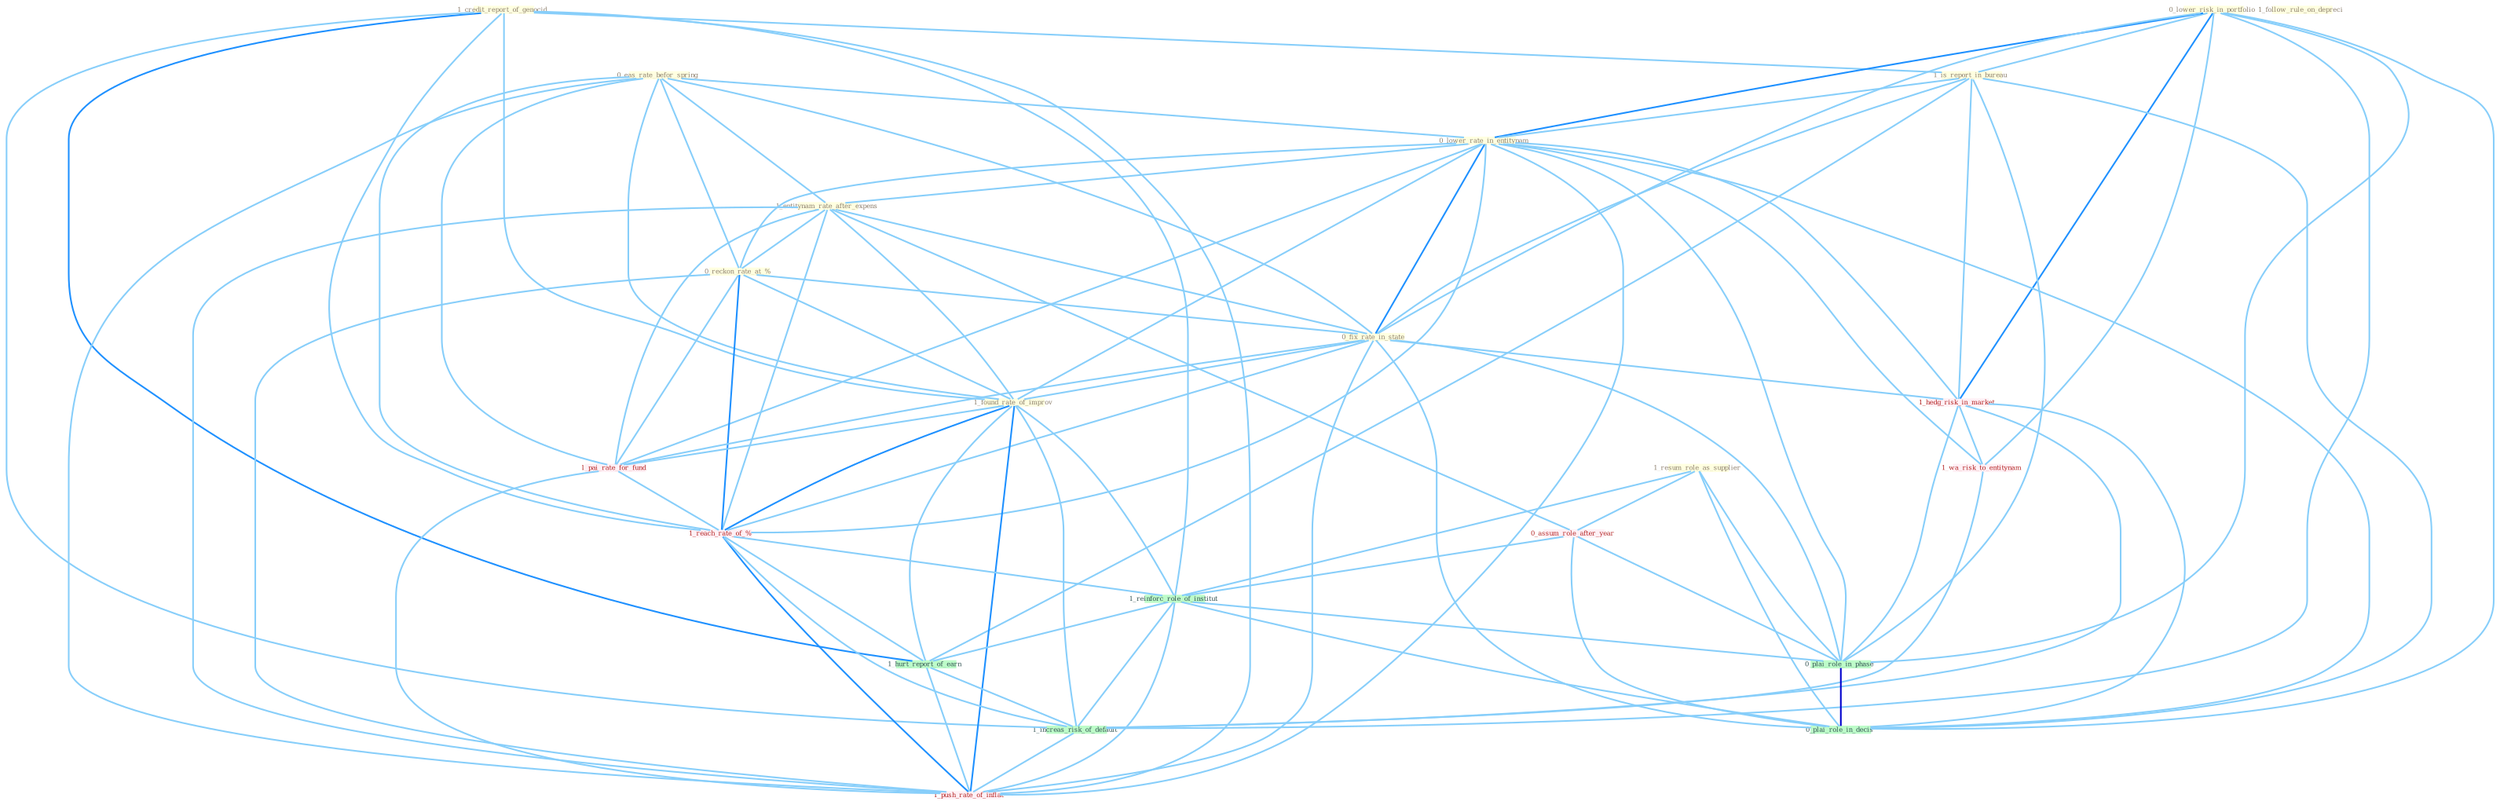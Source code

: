 Graph G{ 
    node
    [shape=polygon,style=filled,width=.5,height=.06,color="#BDFCC9",fixedsize=true,fontsize=4,
    fontcolor="#2f4f4f"];
    {node
    [color="#ffffe0", fontcolor="#8b7d6b"] "1_credit_report_of_genocid " "0_eas_rate_befor_spring " "0_lower_risk_in_portfolio " "1_is_report_in_bureau " "0_lower_rate_in_entitynam " "1_resum_role_as_supplier " "1_entitynam_rate_after_expens " "0_reckon_rate_at_% " "0_fix_rate_in_state " "1_found_rate_of_improv " "1_follow_rule_on_depreci "}
{node [color="#fff0f5", fontcolor="#b22222"] "0_assum_role_after_year " "1_hedg_risk_in_market " "1_pai_rate_for_fund " "1_reach_rate_of_% " "1_wa_risk_to_entitynam " "1_push_rate_of_inflat "}
edge [color="#B0E2FF"];

	"1_credit_report_of_genocid " -- "1_is_report_in_bureau " [w="1", color="#87cefa" ];
	"1_credit_report_of_genocid " -- "1_found_rate_of_improv " [w="1", color="#87cefa" ];
	"1_credit_report_of_genocid " -- "1_reach_rate_of_% " [w="1", color="#87cefa" ];
	"1_credit_report_of_genocid " -- "1_reinforc_role_of_institut " [w="1", color="#87cefa" ];
	"1_credit_report_of_genocid " -- "1_hurt_report_of_earn " [w="2", color="#1e90ff" , len=0.8];
	"1_credit_report_of_genocid " -- "1_increas_risk_of_default " [w="1", color="#87cefa" ];
	"1_credit_report_of_genocid " -- "1_push_rate_of_inflat " [w="1", color="#87cefa" ];
	"0_eas_rate_befor_spring " -- "0_lower_rate_in_entitynam " [w="1", color="#87cefa" ];
	"0_eas_rate_befor_spring " -- "1_entitynam_rate_after_expens " [w="1", color="#87cefa" ];
	"0_eas_rate_befor_spring " -- "0_reckon_rate_at_% " [w="1", color="#87cefa" ];
	"0_eas_rate_befor_spring " -- "0_fix_rate_in_state " [w="1", color="#87cefa" ];
	"0_eas_rate_befor_spring " -- "1_found_rate_of_improv " [w="1", color="#87cefa" ];
	"0_eas_rate_befor_spring " -- "1_pai_rate_for_fund " [w="1", color="#87cefa" ];
	"0_eas_rate_befor_spring " -- "1_reach_rate_of_% " [w="1", color="#87cefa" ];
	"0_eas_rate_befor_spring " -- "1_push_rate_of_inflat " [w="1", color="#87cefa" ];
	"0_lower_risk_in_portfolio " -- "1_is_report_in_bureau " [w="1", color="#87cefa" ];
	"0_lower_risk_in_portfolio " -- "0_lower_rate_in_entitynam " [w="2", color="#1e90ff" , len=0.8];
	"0_lower_risk_in_portfolio " -- "0_fix_rate_in_state " [w="1", color="#87cefa" ];
	"0_lower_risk_in_portfolio " -- "1_hedg_risk_in_market " [w="2", color="#1e90ff" , len=0.8];
	"0_lower_risk_in_portfolio " -- "1_wa_risk_to_entitynam " [w="1", color="#87cefa" ];
	"0_lower_risk_in_portfolio " -- "0_plai_role_in_phase " [w="1", color="#87cefa" ];
	"0_lower_risk_in_portfolio " -- "1_increas_risk_of_default " [w="1", color="#87cefa" ];
	"0_lower_risk_in_portfolio " -- "0_plai_role_in_decis " [w="1", color="#87cefa" ];
	"1_is_report_in_bureau " -- "0_lower_rate_in_entitynam " [w="1", color="#87cefa" ];
	"1_is_report_in_bureau " -- "0_fix_rate_in_state " [w="1", color="#87cefa" ];
	"1_is_report_in_bureau " -- "1_hedg_risk_in_market " [w="1", color="#87cefa" ];
	"1_is_report_in_bureau " -- "0_plai_role_in_phase " [w="1", color="#87cefa" ];
	"1_is_report_in_bureau " -- "1_hurt_report_of_earn " [w="1", color="#87cefa" ];
	"1_is_report_in_bureau " -- "0_plai_role_in_decis " [w="1", color="#87cefa" ];
	"0_lower_rate_in_entitynam " -- "1_entitynam_rate_after_expens " [w="1", color="#87cefa" ];
	"0_lower_rate_in_entitynam " -- "0_reckon_rate_at_% " [w="1", color="#87cefa" ];
	"0_lower_rate_in_entitynam " -- "0_fix_rate_in_state " [w="2", color="#1e90ff" , len=0.8];
	"0_lower_rate_in_entitynam " -- "1_found_rate_of_improv " [w="1", color="#87cefa" ];
	"0_lower_rate_in_entitynam " -- "1_hedg_risk_in_market " [w="1", color="#87cefa" ];
	"0_lower_rate_in_entitynam " -- "1_pai_rate_for_fund " [w="1", color="#87cefa" ];
	"0_lower_rate_in_entitynam " -- "1_reach_rate_of_% " [w="1", color="#87cefa" ];
	"0_lower_rate_in_entitynam " -- "1_wa_risk_to_entitynam " [w="1", color="#87cefa" ];
	"0_lower_rate_in_entitynam " -- "0_plai_role_in_phase " [w="1", color="#87cefa" ];
	"0_lower_rate_in_entitynam " -- "0_plai_role_in_decis " [w="1", color="#87cefa" ];
	"0_lower_rate_in_entitynam " -- "1_push_rate_of_inflat " [w="1", color="#87cefa" ];
	"1_resum_role_as_supplier " -- "0_assum_role_after_year " [w="1", color="#87cefa" ];
	"1_resum_role_as_supplier " -- "1_reinforc_role_of_institut " [w="1", color="#87cefa" ];
	"1_resum_role_as_supplier " -- "0_plai_role_in_phase " [w="1", color="#87cefa" ];
	"1_resum_role_as_supplier " -- "0_plai_role_in_decis " [w="1", color="#87cefa" ];
	"1_entitynam_rate_after_expens " -- "0_reckon_rate_at_% " [w="1", color="#87cefa" ];
	"1_entitynam_rate_after_expens " -- "0_fix_rate_in_state " [w="1", color="#87cefa" ];
	"1_entitynam_rate_after_expens " -- "1_found_rate_of_improv " [w="1", color="#87cefa" ];
	"1_entitynam_rate_after_expens " -- "0_assum_role_after_year " [w="1", color="#87cefa" ];
	"1_entitynam_rate_after_expens " -- "1_pai_rate_for_fund " [w="1", color="#87cefa" ];
	"1_entitynam_rate_after_expens " -- "1_reach_rate_of_% " [w="1", color="#87cefa" ];
	"1_entitynam_rate_after_expens " -- "1_push_rate_of_inflat " [w="1", color="#87cefa" ];
	"0_reckon_rate_at_% " -- "0_fix_rate_in_state " [w="1", color="#87cefa" ];
	"0_reckon_rate_at_% " -- "1_found_rate_of_improv " [w="1", color="#87cefa" ];
	"0_reckon_rate_at_% " -- "1_pai_rate_for_fund " [w="1", color="#87cefa" ];
	"0_reckon_rate_at_% " -- "1_reach_rate_of_% " [w="2", color="#1e90ff" , len=0.8];
	"0_reckon_rate_at_% " -- "1_push_rate_of_inflat " [w="1", color="#87cefa" ];
	"0_fix_rate_in_state " -- "1_found_rate_of_improv " [w="1", color="#87cefa" ];
	"0_fix_rate_in_state " -- "1_hedg_risk_in_market " [w="1", color="#87cefa" ];
	"0_fix_rate_in_state " -- "1_pai_rate_for_fund " [w="1", color="#87cefa" ];
	"0_fix_rate_in_state " -- "1_reach_rate_of_% " [w="1", color="#87cefa" ];
	"0_fix_rate_in_state " -- "0_plai_role_in_phase " [w="1", color="#87cefa" ];
	"0_fix_rate_in_state " -- "0_plai_role_in_decis " [w="1", color="#87cefa" ];
	"0_fix_rate_in_state " -- "1_push_rate_of_inflat " [w="1", color="#87cefa" ];
	"1_found_rate_of_improv " -- "1_pai_rate_for_fund " [w="1", color="#87cefa" ];
	"1_found_rate_of_improv " -- "1_reach_rate_of_% " [w="2", color="#1e90ff" , len=0.8];
	"1_found_rate_of_improv " -- "1_reinforc_role_of_institut " [w="1", color="#87cefa" ];
	"1_found_rate_of_improv " -- "1_hurt_report_of_earn " [w="1", color="#87cefa" ];
	"1_found_rate_of_improv " -- "1_increas_risk_of_default " [w="1", color="#87cefa" ];
	"1_found_rate_of_improv " -- "1_push_rate_of_inflat " [w="2", color="#1e90ff" , len=0.8];
	"0_assum_role_after_year " -- "1_reinforc_role_of_institut " [w="1", color="#87cefa" ];
	"0_assum_role_after_year " -- "0_plai_role_in_phase " [w="1", color="#87cefa" ];
	"0_assum_role_after_year " -- "0_plai_role_in_decis " [w="1", color="#87cefa" ];
	"1_hedg_risk_in_market " -- "1_wa_risk_to_entitynam " [w="1", color="#87cefa" ];
	"1_hedg_risk_in_market " -- "0_plai_role_in_phase " [w="1", color="#87cefa" ];
	"1_hedg_risk_in_market " -- "1_increas_risk_of_default " [w="1", color="#87cefa" ];
	"1_hedg_risk_in_market " -- "0_plai_role_in_decis " [w="1", color="#87cefa" ];
	"1_pai_rate_for_fund " -- "1_reach_rate_of_% " [w="1", color="#87cefa" ];
	"1_pai_rate_for_fund " -- "1_push_rate_of_inflat " [w="1", color="#87cefa" ];
	"1_reach_rate_of_% " -- "1_reinforc_role_of_institut " [w="1", color="#87cefa" ];
	"1_reach_rate_of_% " -- "1_hurt_report_of_earn " [w="1", color="#87cefa" ];
	"1_reach_rate_of_% " -- "1_increas_risk_of_default " [w="1", color="#87cefa" ];
	"1_reach_rate_of_% " -- "1_push_rate_of_inflat " [w="2", color="#1e90ff" , len=0.8];
	"1_reinforc_role_of_institut " -- "0_plai_role_in_phase " [w="1", color="#87cefa" ];
	"1_reinforc_role_of_institut " -- "1_hurt_report_of_earn " [w="1", color="#87cefa" ];
	"1_reinforc_role_of_institut " -- "1_increas_risk_of_default " [w="1", color="#87cefa" ];
	"1_reinforc_role_of_institut " -- "0_plai_role_in_decis " [w="1", color="#87cefa" ];
	"1_reinforc_role_of_institut " -- "1_push_rate_of_inflat " [w="1", color="#87cefa" ];
	"1_wa_risk_to_entitynam " -- "1_increas_risk_of_default " [w="1", color="#87cefa" ];
	"0_plai_role_in_phase " -- "0_plai_role_in_decis " [w="3", color="#0000cd" , len=0.6];
	"1_hurt_report_of_earn " -- "1_increas_risk_of_default " [w="1", color="#87cefa" ];
	"1_hurt_report_of_earn " -- "1_push_rate_of_inflat " [w="1", color="#87cefa" ];
	"1_increas_risk_of_default " -- "1_push_rate_of_inflat " [w="1", color="#87cefa" ];
}